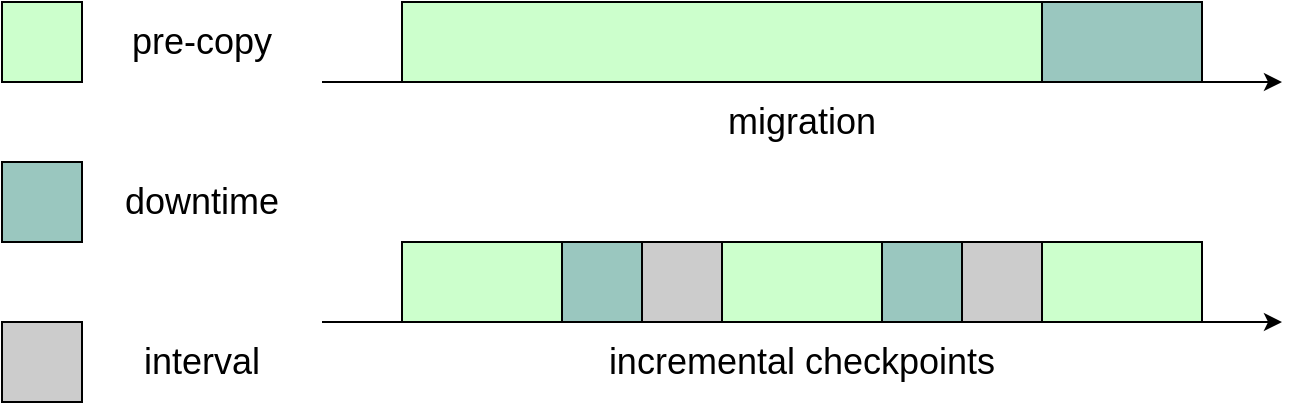 <mxfile version="20.3.3" type="github">
  <diagram id="FX9pv0zJvQv0teT5gwln" name="第 1 页">
    <mxGraphModel dx="1037" dy="579" grid="1" gridSize="10" guides="1" tooltips="1" connect="1" arrows="1" fold="1" page="1" pageScale="1" pageWidth="827" pageHeight="1169" math="0" shadow="0">
      <root>
        <mxCell id="0" />
        <mxCell id="1" parent="0" />
        <mxCell id="k5bAF6KEoW5Yj808HNQP-1" value="" style="rounded=0;whiteSpace=wrap;html=1;fillColor=#CCFFCC;" vertex="1" parent="1">
          <mxGeometry x="280" y="40" width="320" height="40" as="geometry" />
        </mxCell>
        <mxCell id="k5bAF6KEoW5Yj808HNQP-2" value="" style="rounded=0;whiteSpace=wrap;html=1;fillColor=#9AC7BF;" vertex="1" parent="1">
          <mxGeometry x="600" y="40" width="80" height="40" as="geometry" />
        </mxCell>
        <mxCell id="k5bAF6KEoW5Yj808HNQP-3" value="" style="rounded=0;whiteSpace=wrap;html=1;fontSize=18;fillColor=#CCFFCC;" vertex="1" parent="1">
          <mxGeometry x="80" y="40" width="40" height="40" as="geometry" />
        </mxCell>
        <mxCell id="k5bAF6KEoW5Yj808HNQP-4" value="" style="rounded=0;whiteSpace=wrap;html=1;fontSize=18;fillColor=#9AC7BF;" vertex="1" parent="1">
          <mxGeometry x="80" y="120" width="40" height="40" as="geometry" />
        </mxCell>
        <mxCell id="k5bAF6KEoW5Yj808HNQP-5" value="pre-copy" style="text;html=1;strokeColor=none;fillColor=none;align=center;verticalAlign=middle;whiteSpace=wrap;rounded=0;fontSize=18;" vertex="1" parent="1">
          <mxGeometry x="140" y="40" width="80" height="40" as="geometry" />
        </mxCell>
        <mxCell id="k5bAF6KEoW5Yj808HNQP-6" value="downtime" style="text;html=1;strokeColor=none;fillColor=none;align=center;verticalAlign=middle;whiteSpace=wrap;rounded=0;fontSize=18;" vertex="1" parent="1">
          <mxGeometry x="140" y="120" width="80" height="40" as="geometry" />
        </mxCell>
        <mxCell id="k5bAF6KEoW5Yj808HNQP-7" value="migration" style="text;html=1;strokeColor=none;fillColor=none;align=center;verticalAlign=middle;whiteSpace=wrap;rounded=0;fontSize=18;" vertex="1" parent="1">
          <mxGeometry x="440" y="80" width="80" height="40" as="geometry" />
        </mxCell>
        <mxCell id="k5bAF6KEoW5Yj808HNQP-8" value="" style="endArrow=classic;html=1;rounded=0;fontSize=18;" edge="1" parent="1">
          <mxGeometry width="50" height="50" relative="1" as="geometry">
            <mxPoint x="240" y="80" as="sourcePoint" />
            <mxPoint x="720" y="80" as="targetPoint" />
          </mxGeometry>
        </mxCell>
        <mxCell id="k5bAF6KEoW5Yj808HNQP-10" value="" style="rounded=0;whiteSpace=wrap;html=1;fontSize=18;fillColor=#CCFFCC;" vertex="1" parent="1">
          <mxGeometry x="280" y="160" width="80" height="40" as="geometry" />
        </mxCell>
        <mxCell id="k5bAF6KEoW5Yj808HNQP-11" value="" style="rounded=0;whiteSpace=wrap;html=1;fillColor=#9AC7BF;" vertex="1" parent="1">
          <mxGeometry x="360" y="160" width="40" height="40" as="geometry" />
        </mxCell>
        <mxCell id="k5bAF6KEoW5Yj808HNQP-12" value="" style="rounded=0;whiteSpace=wrap;html=1;fontSize=18;fillColor=#CCCCCC;" vertex="1" parent="1">
          <mxGeometry x="80" y="200" width="40" height="40" as="geometry" />
        </mxCell>
        <mxCell id="k5bAF6KEoW5Yj808HNQP-13" value="interval" style="text;html=1;strokeColor=none;fillColor=none;align=center;verticalAlign=middle;whiteSpace=wrap;rounded=0;fontSize=18;" vertex="1" parent="1">
          <mxGeometry x="140" y="200" width="80" height="40" as="geometry" />
        </mxCell>
        <mxCell id="k5bAF6KEoW5Yj808HNQP-14" value="" style="endArrow=classic;html=1;rounded=0;fontSize=18;" edge="1" parent="1">
          <mxGeometry width="50" height="50" relative="1" as="geometry">
            <mxPoint x="240" y="200" as="sourcePoint" />
            <mxPoint x="720" y="200" as="targetPoint" />
          </mxGeometry>
        </mxCell>
        <mxCell id="k5bAF6KEoW5Yj808HNQP-15" value="" style="rounded=0;whiteSpace=wrap;html=1;fontSize=18;fillColor=#CCCCCC;" vertex="1" parent="1">
          <mxGeometry x="400" y="160" width="40" height="40" as="geometry" />
        </mxCell>
        <mxCell id="k5bAF6KEoW5Yj808HNQP-16" value="" style="rounded=0;whiteSpace=wrap;html=1;fontSize=18;fillColor=#CCFFCC;" vertex="1" parent="1">
          <mxGeometry x="440" y="160" width="80" height="40" as="geometry" />
        </mxCell>
        <mxCell id="k5bAF6KEoW5Yj808HNQP-17" value="" style="rounded=0;whiteSpace=wrap;html=1;fillColor=#9AC7BF;" vertex="1" parent="1">
          <mxGeometry x="520" y="160" width="40" height="40" as="geometry" />
        </mxCell>
        <mxCell id="k5bAF6KEoW5Yj808HNQP-18" value="" style="rounded=0;whiteSpace=wrap;html=1;fontSize=18;fillColor=#CCCCCC;" vertex="1" parent="1">
          <mxGeometry x="560" y="160" width="40" height="40" as="geometry" />
        </mxCell>
        <mxCell id="k5bAF6KEoW5Yj808HNQP-19" value="" style="rounded=0;whiteSpace=wrap;html=1;fontSize=18;fillColor=#CCFFCC;" vertex="1" parent="1">
          <mxGeometry x="600" y="160" width="80" height="40" as="geometry" />
        </mxCell>
        <mxCell id="k5bAF6KEoW5Yj808HNQP-20" value="incremental checkpoints" style="text;html=1;strokeColor=none;fillColor=none;align=center;verticalAlign=middle;whiteSpace=wrap;rounded=0;fontSize=18;" vertex="1" parent="1">
          <mxGeometry x="380" y="200" width="200" height="40" as="geometry" />
        </mxCell>
      </root>
    </mxGraphModel>
  </diagram>
</mxfile>
